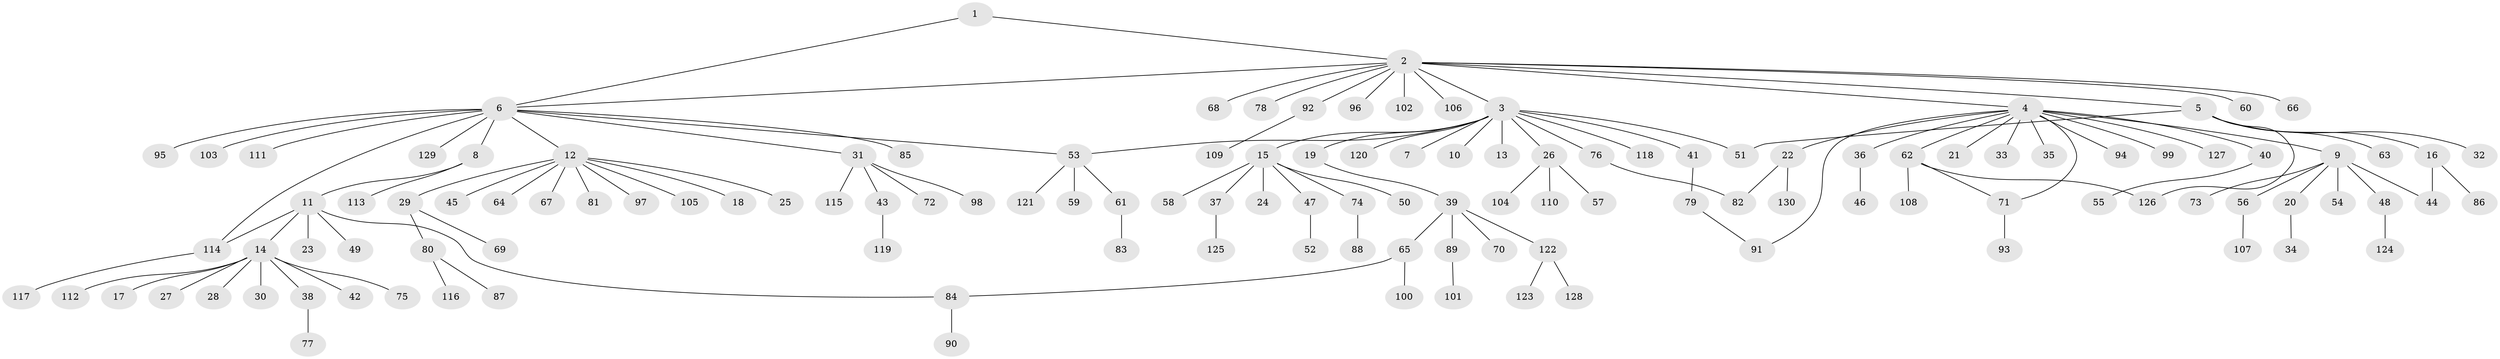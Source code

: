 // Generated by graph-tools (version 1.1) at 2025/48/03/09/25 04:48:49]
// undirected, 130 vertices, 139 edges
graph export_dot {
graph [start="1"]
  node [color=gray90,style=filled];
  1;
  2;
  3;
  4;
  5;
  6;
  7;
  8;
  9;
  10;
  11;
  12;
  13;
  14;
  15;
  16;
  17;
  18;
  19;
  20;
  21;
  22;
  23;
  24;
  25;
  26;
  27;
  28;
  29;
  30;
  31;
  32;
  33;
  34;
  35;
  36;
  37;
  38;
  39;
  40;
  41;
  42;
  43;
  44;
  45;
  46;
  47;
  48;
  49;
  50;
  51;
  52;
  53;
  54;
  55;
  56;
  57;
  58;
  59;
  60;
  61;
  62;
  63;
  64;
  65;
  66;
  67;
  68;
  69;
  70;
  71;
  72;
  73;
  74;
  75;
  76;
  77;
  78;
  79;
  80;
  81;
  82;
  83;
  84;
  85;
  86;
  87;
  88;
  89;
  90;
  91;
  92;
  93;
  94;
  95;
  96;
  97;
  98;
  99;
  100;
  101;
  102;
  103;
  104;
  105;
  106;
  107;
  108;
  109;
  110;
  111;
  112;
  113;
  114;
  115;
  116;
  117;
  118;
  119;
  120;
  121;
  122;
  123;
  124;
  125;
  126;
  127;
  128;
  129;
  130;
  1 -- 2;
  1 -- 6;
  2 -- 3;
  2 -- 4;
  2 -- 5;
  2 -- 6;
  2 -- 60;
  2 -- 66;
  2 -- 68;
  2 -- 78;
  2 -- 92;
  2 -- 96;
  2 -- 102;
  2 -- 106;
  3 -- 7;
  3 -- 10;
  3 -- 13;
  3 -- 15;
  3 -- 19;
  3 -- 26;
  3 -- 41;
  3 -- 51;
  3 -- 53;
  3 -- 76;
  3 -- 118;
  3 -- 120;
  4 -- 9;
  4 -- 21;
  4 -- 22;
  4 -- 33;
  4 -- 35;
  4 -- 36;
  4 -- 40;
  4 -- 62;
  4 -- 71;
  4 -- 91;
  4 -- 94;
  4 -- 99;
  4 -- 127;
  5 -- 16;
  5 -- 32;
  5 -- 51;
  5 -- 63;
  5 -- 126;
  6 -- 8;
  6 -- 12;
  6 -- 31;
  6 -- 53;
  6 -- 85;
  6 -- 95;
  6 -- 103;
  6 -- 111;
  6 -- 114;
  6 -- 129;
  8 -- 11;
  8 -- 113;
  9 -- 20;
  9 -- 44;
  9 -- 48;
  9 -- 54;
  9 -- 56;
  9 -- 73;
  11 -- 14;
  11 -- 23;
  11 -- 49;
  11 -- 84;
  11 -- 114;
  12 -- 18;
  12 -- 25;
  12 -- 29;
  12 -- 45;
  12 -- 64;
  12 -- 67;
  12 -- 81;
  12 -- 97;
  12 -- 105;
  14 -- 17;
  14 -- 27;
  14 -- 28;
  14 -- 30;
  14 -- 38;
  14 -- 42;
  14 -- 75;
  14 -- 112;
  15 -- 24;
  15 -- 37;
  15 -- 47;
  15 -- 50;
  15 -- 58;
  15 -- 74;
  16 -- 44;
  16 -- 86;
  19 -- 39;
  20 -- 34;
  22 -- 82;
  22 -- 130;
  26 -- 57;
  26 -- 104;
  26 -- 110;
  29 -- 69;
  29 -- 80;
  31 -- 43;
  31 -- 72;
  31 -- 98;
  31 -- 115;
  36 -- 46;
  37 -- 125;
  38 -- 77;
  39 -- 65;
  39 -- 70;
  39 -- 89;
  39 -- 122;
  40 -- 55;
  41 -- 79;
  43 -- 119;
  47 -- 52;
  48 -- 124;
  53 -- 59;
  53 -- 61;
  53 -- 121;
  56 -- 107;
  61 -- 83;
  62 -- 71;
  62 -- 108;
  62 -- 126;
  65 -- 84;
  65 -- 100;
  71 -- 93;
  74 -- 88;
  76 -- 82;
  79 -- 91;
  80 -- 87;
  80 -- 116;
  84 -- 90;
  89 -- 101;
  92 -- 109;
  114 -- 117;
  122 -- 123;
  122 -- 128;
}
